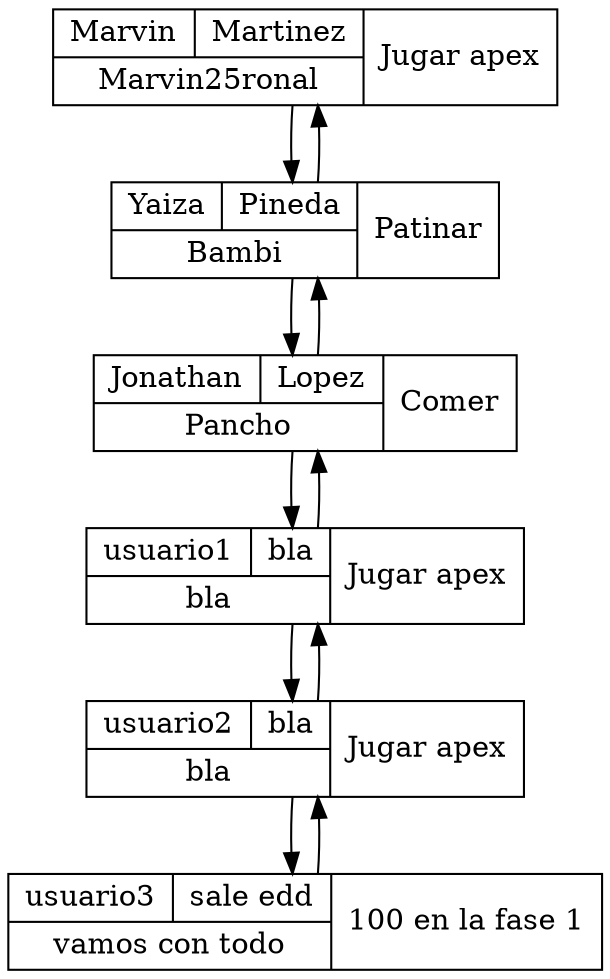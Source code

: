 digraph Tarea3{
node[shape=record];
node0xc0000d8000[label="{{Marvin|Martinez}|Marvin25ronal}|Jugar apex"];
node0xc0000d8000->node0xc0000d8050;
node0xc0000d8050[label="{{Yaiza|Pineda}|Bambi}|Patinar"];
node0xc0000d8050->node0xc0000d8000;
node0xc0000d8050->node0xc0000d80a0;
node0xc0000d80a0[label="{{Jonathan|Lopez}|Pancho}|Comer"];
node0xc0000d80a0->node0xc0000d8050;
node0xc0000d80a0->node0xc0000d80f0;
node0xc0000d80f0[label="{{usuario1|bla}|bla}|Jugar apex"];
node0xc0000d80f0->node0xc0000d80a0;
node0xc0000d80f0->node0xc0000d8140;
node0xc0000d8140[label="{{usuario2|bla}|bla}|Jugar apex"];
node0xc0000d8140->node0xc0000d80f0;
node0xc0000d8140->node0xc0000d8190;
node0xc0000d8190[label="{{usuario3|sale edd}|vamos con todo}|100 en la fase 1"];
node0xc0000d8190->node0xc0000d8140;
}